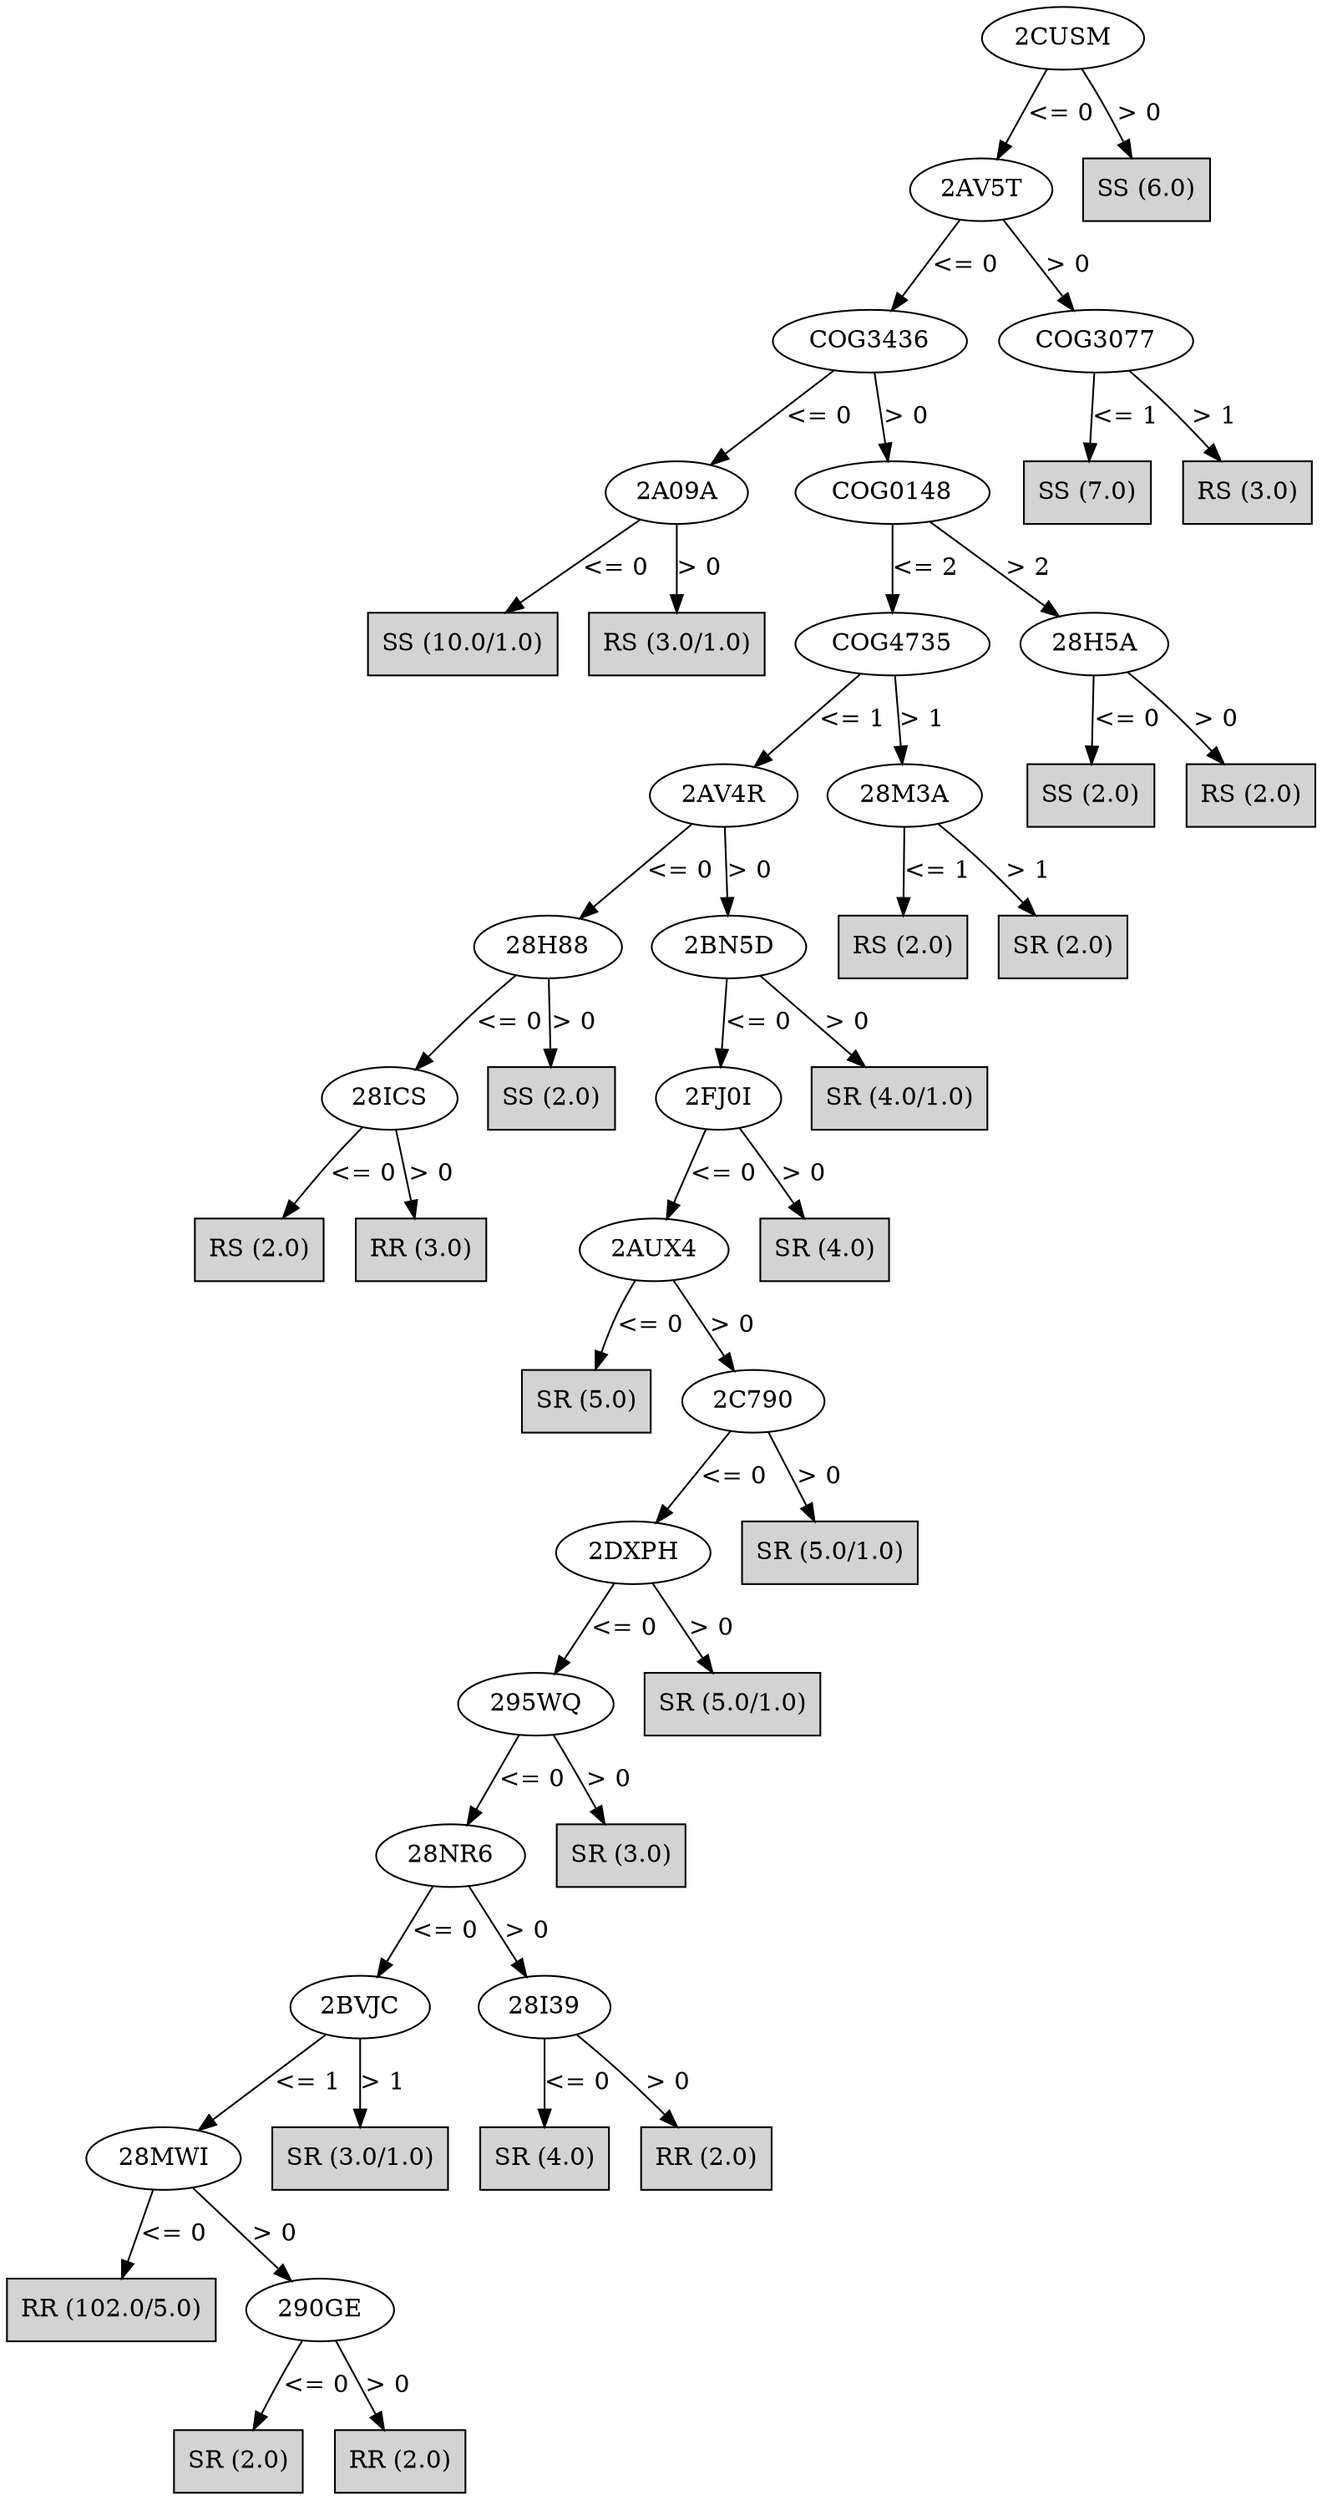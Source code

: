 digraph J48Tree {
N0 [label="2CUSM" ]
N0->N1 [label="<= 0"]
N1 [label="2AV5T" ]
N1->N2 [label="<= 0"]
N2 [label="COG3436" ]
N2->N3 [label="<= 0"]
N3 [label="2A09A" ]
N3->N4 [label="<= 0"]
N4 [label="SS (10.0/1.0)" shape=box style=filled ]
N3->N5 [label="> 0"]
N5 [label="RS (3.0/1.0)" shape=box style=filled ]
N2->N6 [label="> 0"]
N6 [label="COG0148" ]
N6->N7 [label="<= 2"]
N7 [label="COG4735" ]
N7->N8 [label="<= 1"]
N8 [label="2AV4R" ]
N8->N9 [label="<= 0"]
N9 [label="28H88" ]
N9->N10 [label="<= 0"]
N10 [label="28ICS" ]
N10->N11 [label="<= 0"]
N11 [label="RS (2.0)" shape=box style=filled ]
N10->N12 [label="> 0"]
N12 [label="RR (3.0)" shape=box style=filled ]
N9->N13 [label="> 0"]
N13 [label="SS (2.0)" shape=box style=filled ]
N8->N14 [label="> 0"]
N14 [label="2BN5D" ]
N14->N15 [label="<= 0"]
N15 [label="2FJ0I" ]
N15->N16 [label="<= 0"]
N16 [label="2AUX4" ]
N16->N17 [label="<= 0"]
N17 [label="SR (5.0)" shape=box style=filled ]
N16->N18 [label="> 0"]
N18 [label="2C790" ]
N18->N19 [label="<= 0"]
N19 [label="2DXPH" ]
N19->N20 [label="<= 0"]
N20 [label="295WQ" ]
N20->N21 [label="<= 0"]
N21 [label="28NR6" ]
N21->N22 [label="<= 0"]
N22 [label="2BVJC" ]
N22->N23 [label="<= 1"]
N23 [label="28MWI" ]
N23->N24 [label="<= 0"]
N24 [label="RR (102.0/5.0)" shape=box style=filled ]
N23->N25 [label="> 0"]
N25 [label="290GE" ]
N25->N26 [label="<= 0"]
N26 [label="SR (2.0)" shape=box style=filled ]
N25->N27 [label="> 0"]
N27 [label="RR (2.0)" shape=box style=filled ]
N22->N28 [label="> 1"]
N28 [label="SR (3.0/1.0)" shape=box style=filled ]
N21->N29 [label="> 0"]
N29 [label="28I39" ]
N29->N30 [label="<= 0"]
N30 [label="SR (4.0)" shape=box style=filled ]
N29->N31 [label="> 0"]
N31 [label="RR (2.0)" shape=box style=filled ]
N20->N32 [label="> 0"]
N32 [label="SR (3.0)" shape=box style=filled ]
N19->N33 [label="> 0"]
N33 [label="SR (5.0/1.0)" shape=box style=filled ]
N18->N34 [label="> 0"]
N34 [label="SR (5.0/1.0)" shape=box style=filled ]
N15->N35 [label="> 0"]
N35 [label="SR (4.0)" shape=box style=filled ]
N14->N36 [label="> 0"]
N36 [label="SR (4.0/1.0)" shape=box style=filled ]
N7->N37 [label="> 1"]
N37 [label="28M3A" ]
N37->N38 [label="<= 1"]
N38 [label="RS (2.0)" shape=box style=filled ]
N37->N39 [label="> 1"]
N39 [label="SR (2.0)" shape=box style=filled ]
N6->N40 [label="> 2"]
N40 [label="28H5A" ]
N40->N41 [label="<= 0"]
N41 [label="SS (2.0)" shape=box style=filled ]
N40->N42 [label="> 0"]
N42 [label="RS (2.0)" shape=box style=filled ]
N1->N43 [label="> 0"]
N43 [label="COG3077" ]
N43->N44 [label="<= 1"]
N44 [label="SS (7.0)" shape=box style=filled ]
N43->N45 [label="> 1"]
N45 [label="RS (3.0)" shape=box style=filled ]
N0->N46 [label="> 0"]
N46 [label="SS (6.0)" shape=box style=filled ]
}

